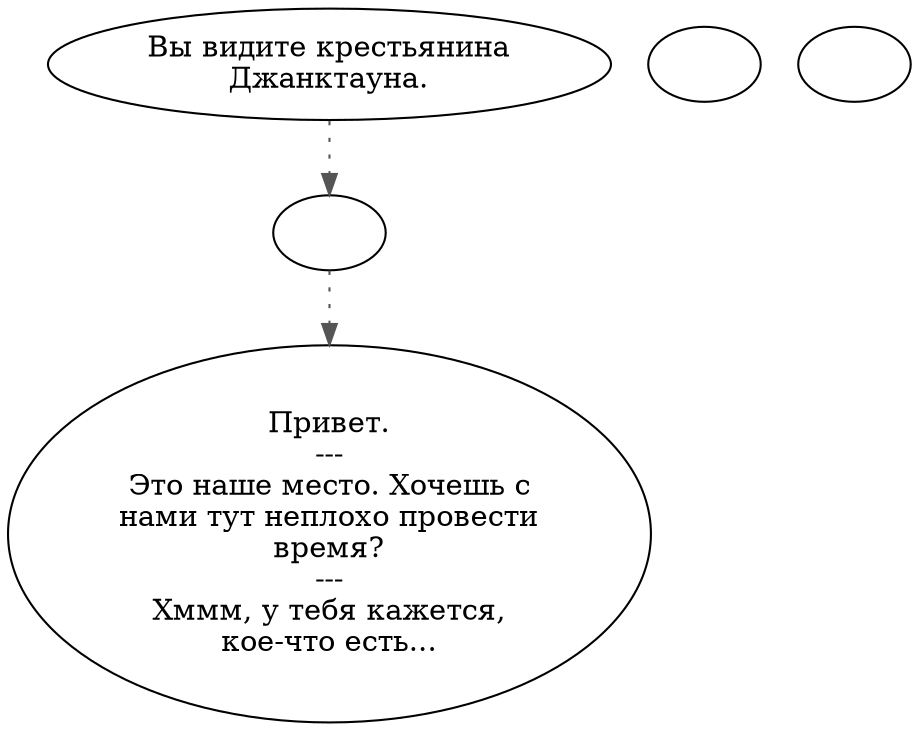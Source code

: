 digraph jtpeasnt {
  "start" [style=filled       fillcolor="#FFFFFF"       color="#000000"]
  "start" -> "do_dialogue" [style=dotted color="#555555"]
  "start" [label="Вы видите крестьянина\nДжанктауна."]
  "do_dialogue" [style=filled       fillcolor="#FFFFFF"       color="#000000"]
  "do_dialogue" -> "guard00" [style=dotted color="#555555"]
  "do_dialogue" [label=""]
  "guard00" [style=filled       fillcolor="#FFFFFF"       color="#000000"]
  "guard00" [label="Привет.\n---\nЭто наше место. Хочешь с\nнами тут неплохо провести\nвремя?\n---\nХммм, у тебя кажется,\nкое-что есть..."]
  "first" [style=filled       fillcolor="#FFFFFF"       color="#000000"]
  "first" [label=""]
  "notfirst" [style=filled       fillcolor="#FFFFFF"       color="#000000"]
  "notfirst" [label=""]
}